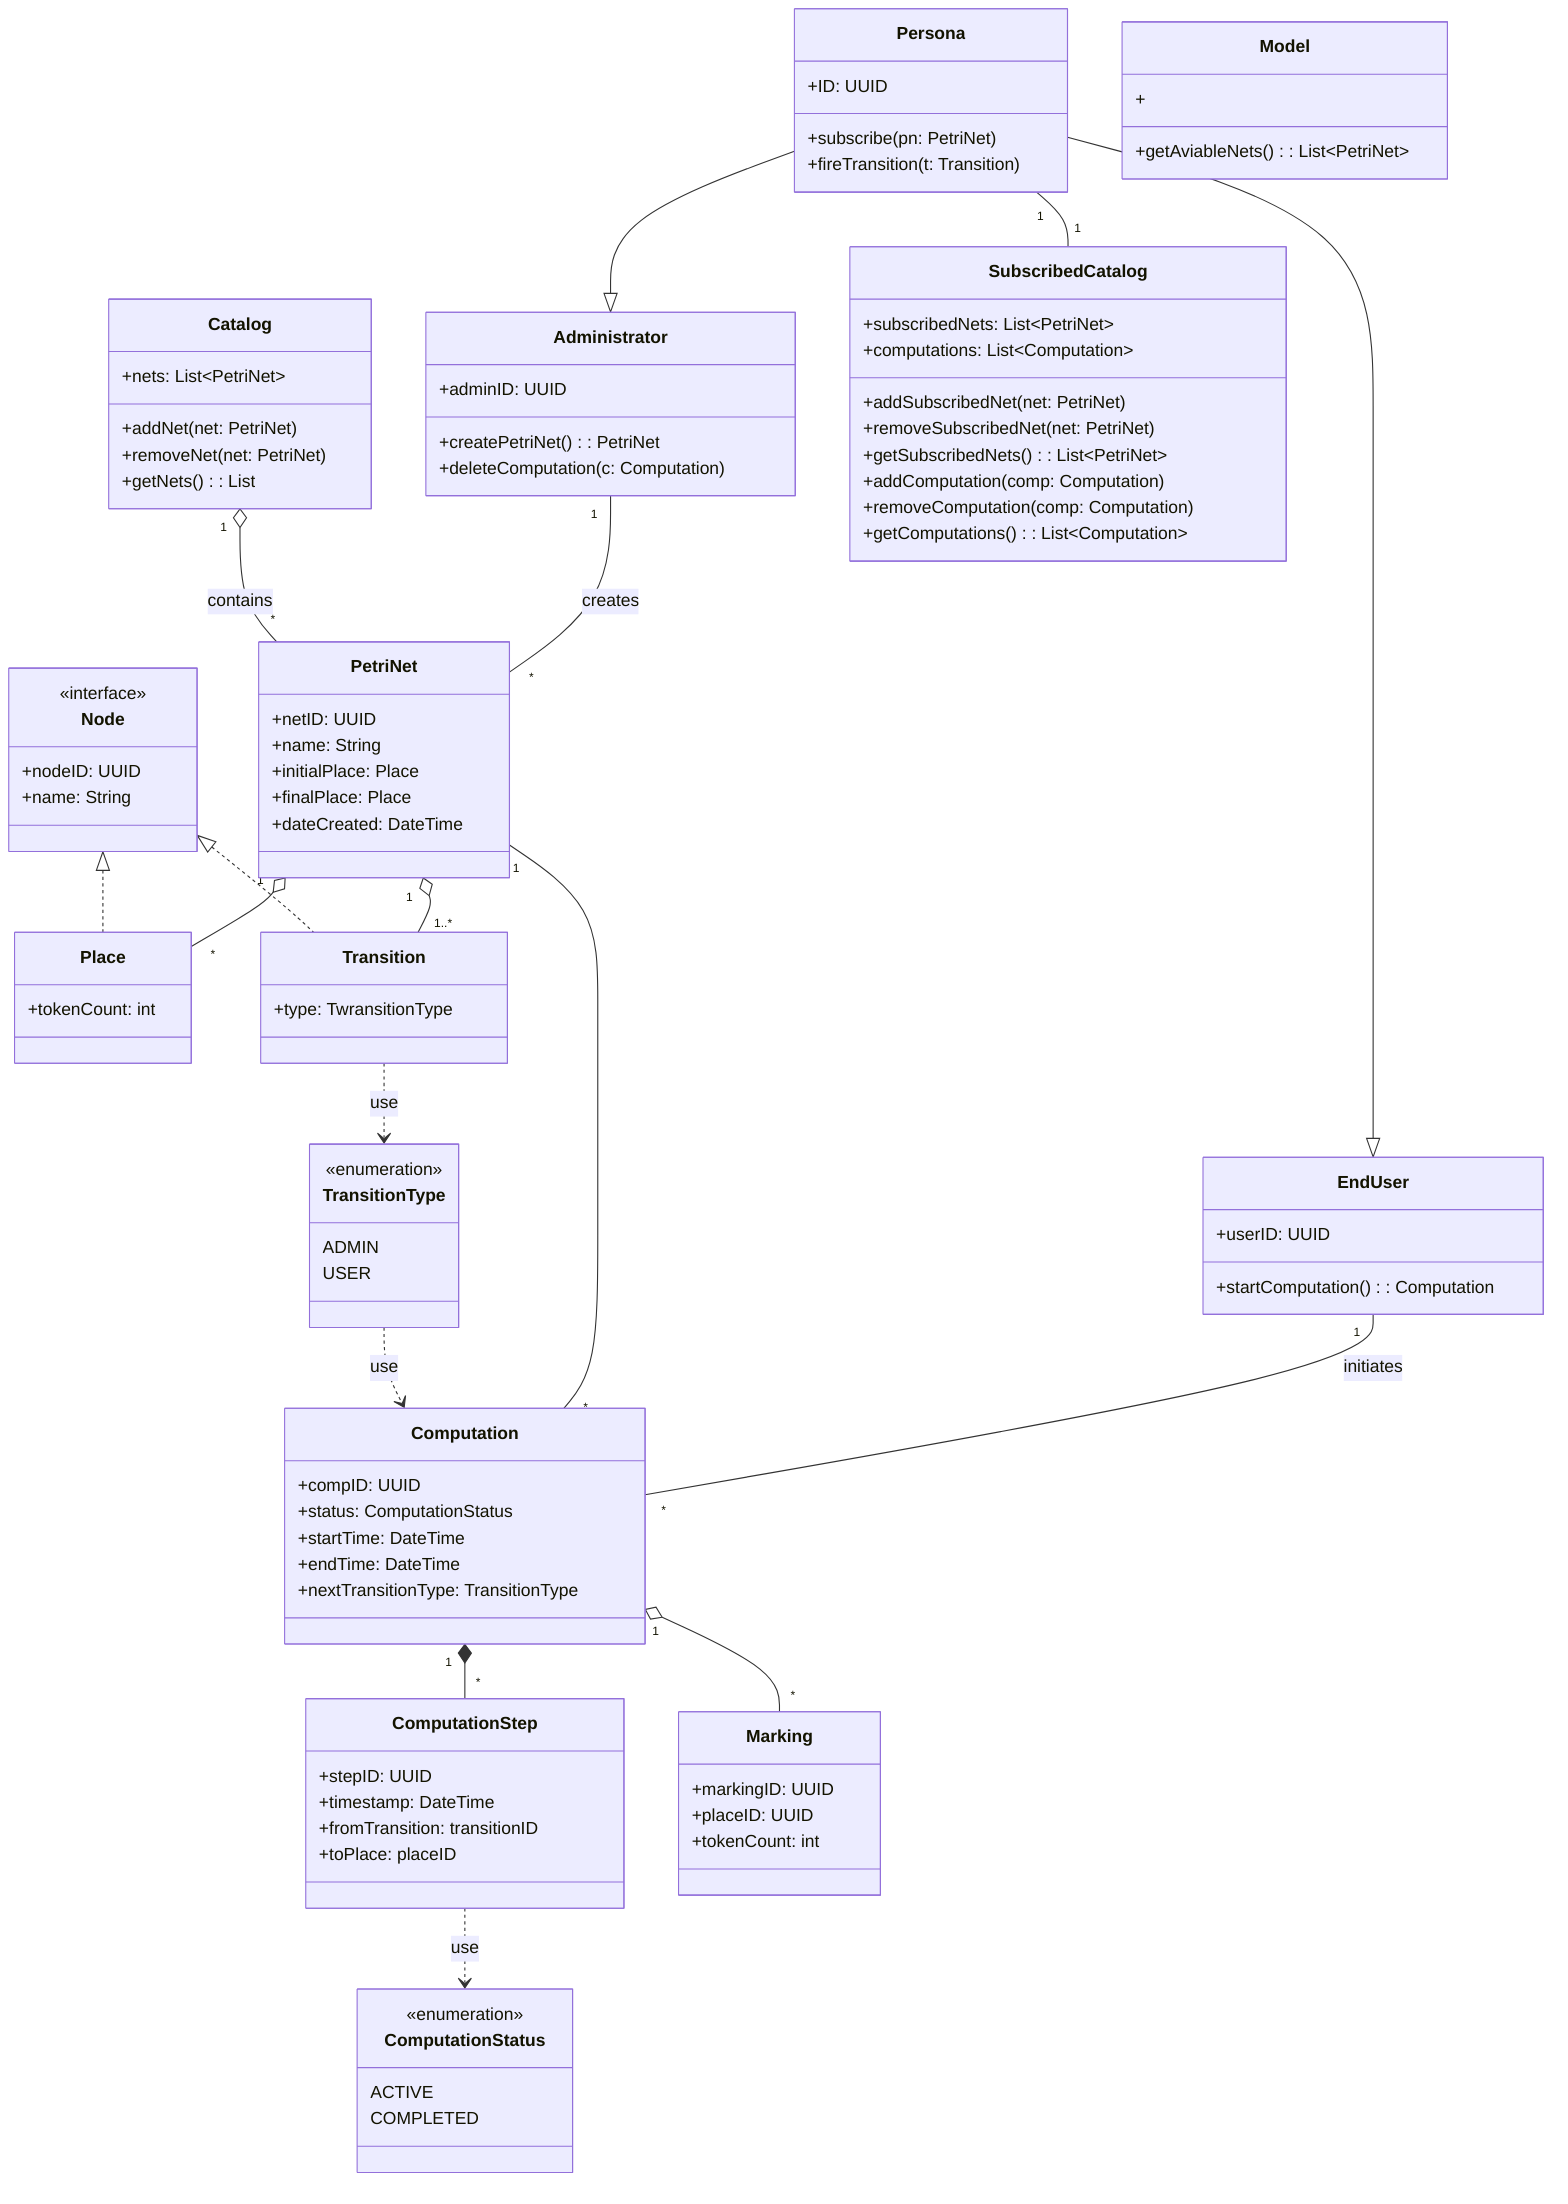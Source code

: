 classDiagram
class Persona {
    +ID: UUID
    +subscribe(pn: PetriNet)
    +fireTransition(t: Transition)
}

class Administrator {
  +adminID: UUID
  +createPetriNet() : PetriNet
  +deleteComputation(c: Computation)
}

class EndUser {
  +userID: UUID
  +startComputation(): Computation
}

class PetriNet {
  +netID: UUID
  +name: String
  +initialPlace: Place
  +finalPlace: Place
  +dateCreated: DateTime
}

class Place {
  +tokenCount: int
}

class Transition {
+type: TwransitionType
}

class TransitionType {
  <<enumeration>>
  ADMIN
  USER
}


class Computation {
  +compID: UUID
  +status: ComputationStatus
  +startTime: DateTime
  +endTime: DateTime
  +nextTransitionType: TransitionType
}

class ComputationStatus {
  <<enumeration>>
  ACTIVE
  COMPLETED
}

class ComputationStep {
  +stepID: UUID
  +timestamp: DateTime
  +fromTransition: transitionID
  +toPlace: placeID
}

class Model{
    +getAviableNets() : List~PetriNet~
    +
}

class Marking{
    +markingID: UUID
    +placeID: UUID
    +tokenCount: int
}

class Catalog {
    +nets: List~PetriNet~
    +addNet(net: PetriNet)
    +removeNet(net: PetriNet)
    +getNets(): List<PetriNet
}

class SubscribedCatalog {
    +subscribedNets: List~PetriNet~
    +computations: List~Computation~
    +addSubscribedNet(net: PetriNet)
    +removeSubscribedNet(net: PetriNet)
    +getSubscribedNets(): List~PetriNet~
    +addComputation(comp: Computation)
    +removeComputation(comp: Computation)
    +getComputations(): List~Computation~
}

class Node {
    <<interface>>
    +nodeID: UUID
    +name: String
}

Persona "1" -- "1" SubscribedCatalog
Catalog "1" o-- "*" PetriNet : contains

Node <|.. Place
Node <|.. Transition

Persona --|> Administrator
Persona --|> EndUser
Administrator "1" -- "*" PetriNet : creates
TransitionType ..> Computation : use
PetriNet "1" o-- "*" Place
PetriNet "1" o-- "1..*" Transition
PetriNet "1" -- "*" Computation
EndUser "1" -- "*" Computation : initiates
Computation "1" *-- "*" ComputationStep
Computation "1" o-- "*" Marking
Transition ..> TransitionType : use
ComputationStep ..> ComputationStatus : use
